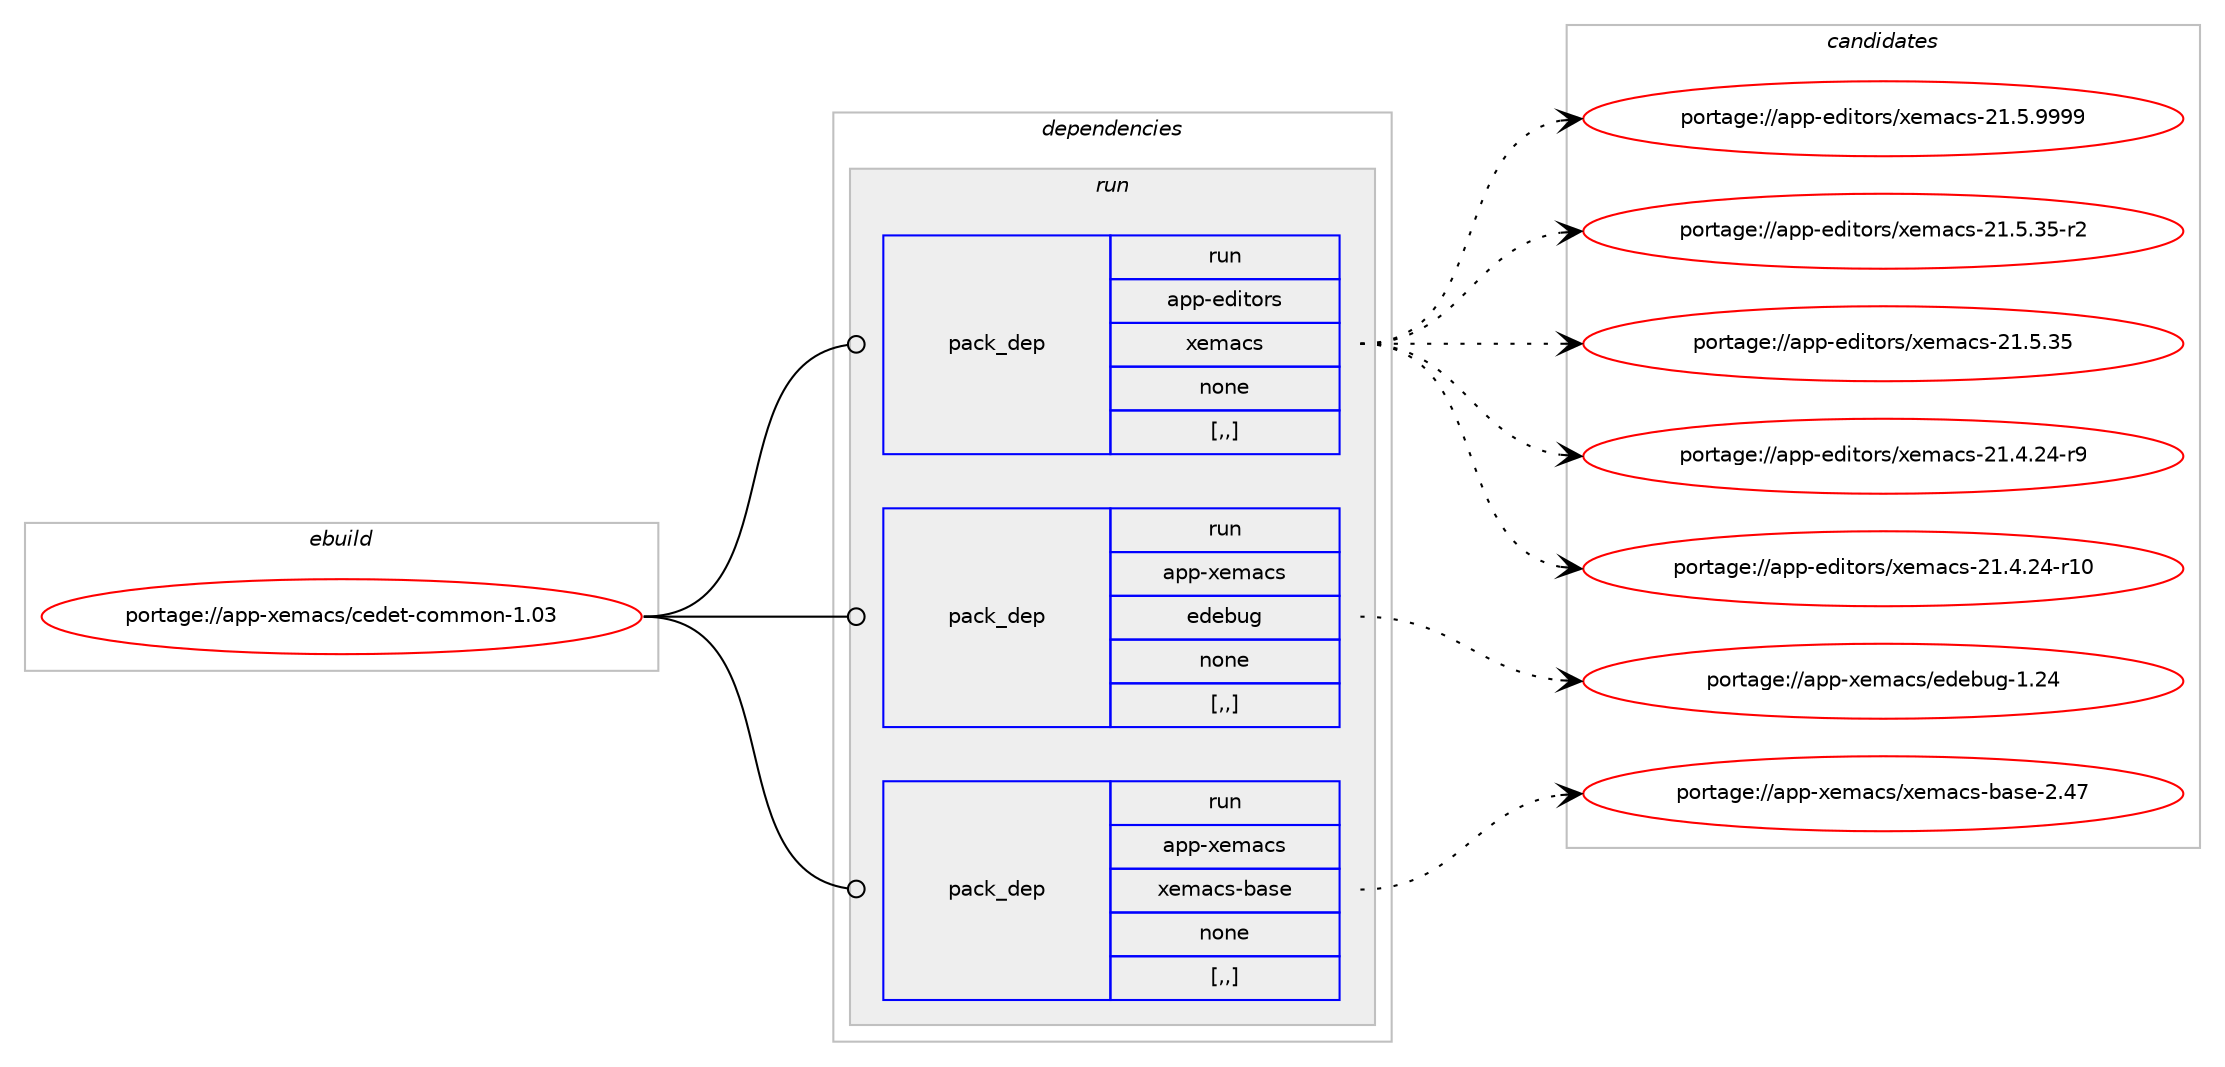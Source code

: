 digraph prolog {

# *************
# Graph options
# *************

newrank=true;
concentrate=true;
compound=true;
graph [rankdir=LR,fontname=Helvetica,fontsize=10,ranksep=1.5];#, ranksep=2.5, nodesep=0.2];
edge  [arrowhead=vee];
node  [fontname=Helvetica,fontsize=10];

# **********
# The ebuild
# **********

subgraph cluster_leftcol {
color=gray;
label=<<i>ebuild</i>>;
id [label="portage://app-xemacs/cedet-common-1.03", color=red, width=4, href="../app-xemacs/cedet-common-1.03.svg"];
}

# ****************
# The dependencies
# ****************

subgraph cluster_midcol {
color=gray;
label=<<i>dependencies</i>>;
subgraph cluster_compile {
fillcolor="#eeeeee";
style=filled;
label=<<i>compile</i>>;
}
subgraph cluster_compileandrun {
fillcolor="#eeeeee";
style=filled;
label=<<i>compile and run</i>>;
}
subgraph cluster_run {
fillcolor="#eeeeee";
style=filled;
label=<<i>run</i>>;
subgraph pack45542 {
dependency62922 [label=<<TABLE BORDER="0" CELLBORDER="1" CELLSPACING="0" CELLPADDING="4" WIDTH="220"><TR><TD ROWSPAN="6" CELLPADDING="30">pack_dep</TD></TR><TR><TD WIDTH="110">run</TD></TR><TR><TD>app-editors</TD></TR><TR><TD>xemacs</TD></TR><TR><TD>none</TD></TR><TR><TD>[,,]</TD></TR></TABLE>>, shape=none, color=blue];
}
id:e -> dependency62922:w [weight=20,style="solid",arrowhead="odot"];
subgraph pack45543 {
dependency62923 [label=<<TABLE BORDER="0" CELLBORDER="1" CELLSPACING="0" CELLPADDING="4" WIDTH="220"><TR><TD ROWSPAN="6" CELLPADDING="30">pack_dep</TD></TR><TR><TD WIDTH="110">run</TD></TR><TR><TD>app-xemacs</TD></TR><TR><TD>edebug</TD></TR><TR><TD>none</TD></TR><TR><TD>[,,]</TD></TR></TABLE>>, shape=none, color=blue];
}
id:e -> dependency62923:w [weight=20,style="solid",arrowhead="odot"];
subgraph pack45544 {
dependency62924 [label=<<TABLE BORDER="0" CELLBORDER="1" CELLSPACING="0" CELLPADDING="4" WIDTH="220"><TR><TD ROWSPAN="6" CELLPADDING="30">pack_dep</TD></TR><TR><TD WIDTH="110">run</TD></TR><TR><TD>app-xemacs</TD></TR><TR><TD>xemacs-base</TD></TR><TR><TD>none</TD></TR><TR><TD>[,,]</TD></TR></TABLE>>, shape=none, color=blue];
}
id:e -> dependency62924:w [weight=20,style="solid",arrowhead="odot"];
}
}

# **************
# The candidates
# **************

subgraph cluster_choices {
rank=same;
color=gray;
label=<<i>candidates</i>>;

subgraph choice45542 {
color=black;
nodesep=1;
choice971121124510110010511611111411547120101109979911545504946534657575757 [label="portage://app-editors/xemacs-21.5.9999", color=red, width=4,href="../app-editors/xemacs-21.5.9999.svg"];
choice971121124510110010511611111411547120101109979911545504946534651534511450 [label="portage://app-editors/xemacs-21.5.35-r2", color=red, width=4,href="../app-editors/xemacs-21.5.35-r2.svg"];
choice97112112451011001051161111141154712010110997991154550494653465153 [label="portage://app-editors/xemacs-21.5.35", color=red, width=4,href="../app-editors/xemacs-21.5.35.svg"];
choice971121124510110010511611111411547120101109979911545504946524650524511457 [label="portage://app-editors/xemacs-21.4.24-r9", color=red, width=4,href="../app-editors/xemacs-21.4.24-r9.svg"];
choice97112112451011001051161111141154712010110997991154550494652465052451144948 [label="portage://app-editors/xemacs-21.4.24-r10", color=red, width=4,href="../app-editors/xemacs-21.4.24-r10.svg"];
dependency62922:e -> choice971121124510110010511611111411547120101109979911545504946534657575757:w [style=dotted,weight="100"];
dependency62922:e -> choice971121124510110010511611111411547120101109979911545504946534651534511450:w [style=dotted,weight="100"];
dependency62922:e -> choice97112112451011001051161111141154712010110997991154550494653465153:w [style=dotted,weight="100"];
dependency62922:e -> choice971121124510110010511611111411547120101109979911545504946524650524511457:w [style=dotted,weight="100"];
dependency62922:e -> choice97112112451011001051161111141154712010110997991154550494652465052451144948:w [style=dotted,weight="100"];
}
subgraph choice45543 {
color=black;
nodesep=1;
choice9711211245120101109979911547101100101981171034549465052 [label="portage://app-xemacs/edebug-1.24", color=red, width=4,href="../app-xemacs/edebug-1.24.svg"];
dependency62923:e -> choice9711211245120101109979911547101100101981171034549465052:w [style=dotted,weight="100"];
}
subgraph choice45544 {
color=black;
nodesep=1;
choice971121124512010110997991154712010110997991154598971151014550465255 [label="portage://app-xemacs/xemacs-base-2.47", color=red, width=4,href="../app-xemacs/xemacs-base-2.47.svg"];
dependency62924:e -> choice971121124512010110997991154712010110997991154598971151014550465255:w [style=dotted,weight="100"];
}
}

}
